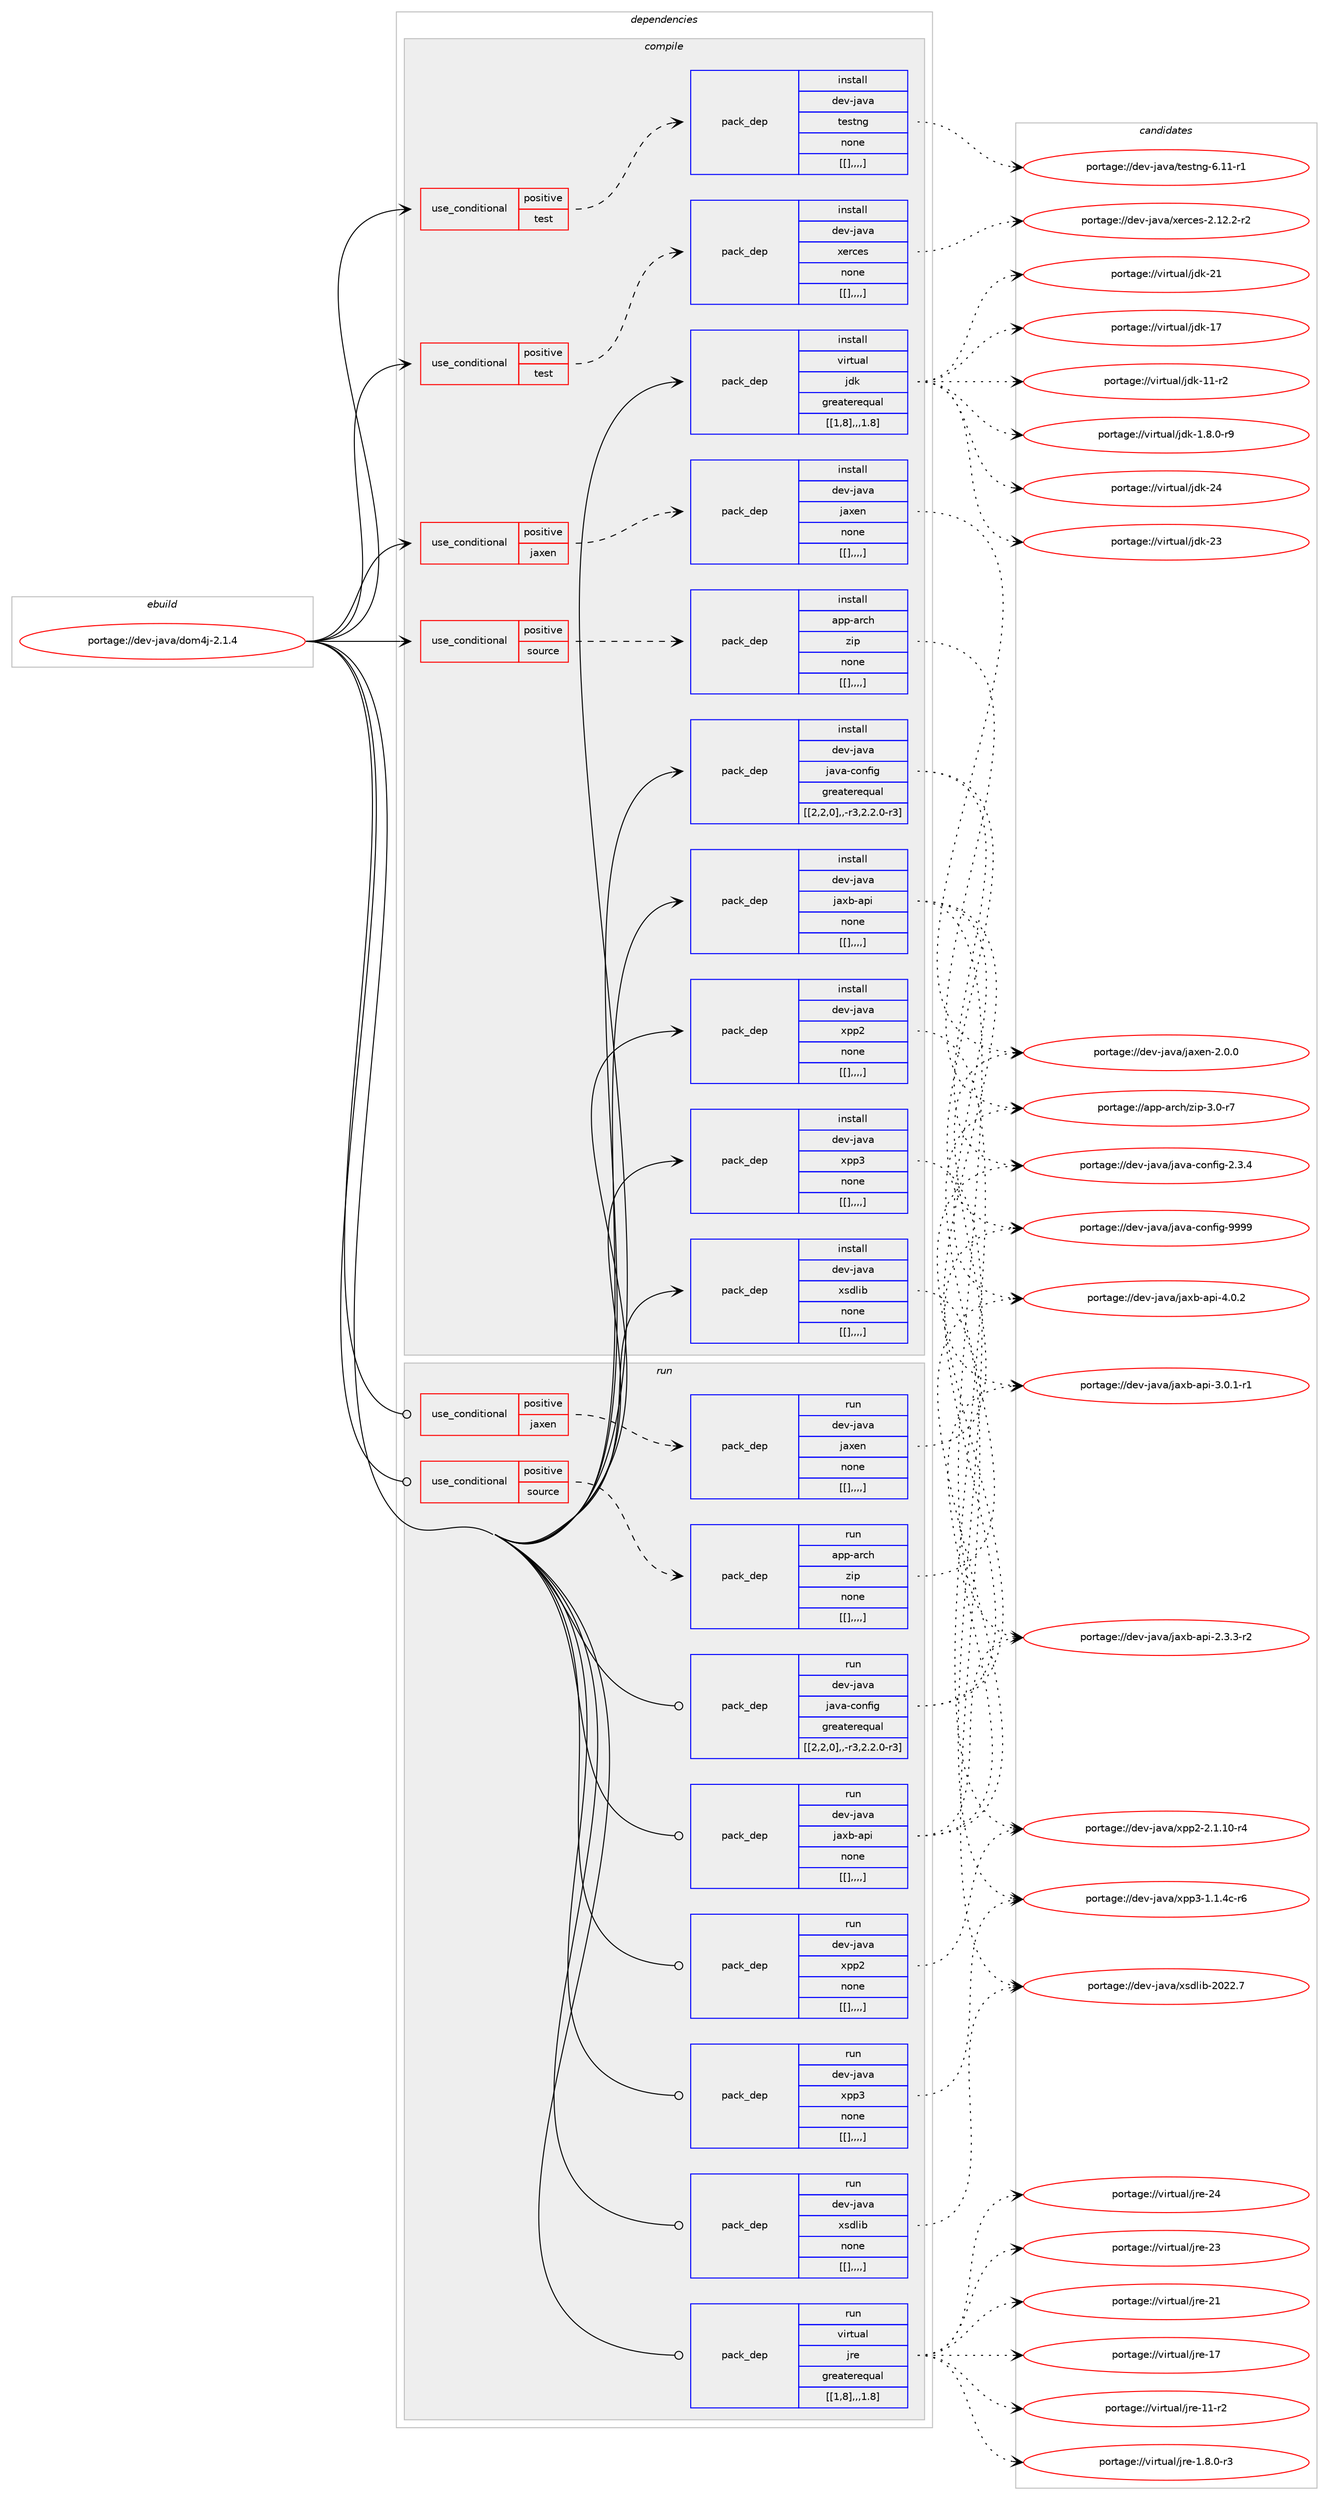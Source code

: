 digraph prolog {

# *************
# Graph options
# *************

newrank=true;
concentrate=true;
compound=true;
graph [rankdir=LR,fontname=Helvetica,fontsize=10,ranksep=1.5];#, ranksep=2.5, nodesep=0.2];
edge  [arrowhead=vee];
node  [fontname=Helvetica,fontsize=10];

# **********
# The ebuild
# **********

subgraph cluster_leftcol {
color=gray;
label=<<i>ebuild</i>>;
id [label="portage://dev-java/dom4j-2.1.4", color=red, width=4, href="../dev-java/dom4j-2.1.4.svg"];
}

# ****************
# The dependencies
# ****************

subgraph cluster_midcol {
color=gray;
label=<<i>dependencies</i>>;
subgraph cluster_compile {
fillcolor="#eeeeee";
style=filled;
label=<<i>compile</i>>;
subgraph cond23484 {
dependency97575 [label=<<TABLE BORDER="0" CELLBORDER="1" CELLSPACING="0" CELLPADDING="4"><TR><TD ROWSPAN="3" CELLPADDING="10">use_conditional</TD></TR><TR><TD>positive</TD></TR><TR><TD>jaxen</TD></TR></TABLE>>, shape=none, color=red];
subgraph pack72982 {
dependency97590 [label=<<TABLE BORDER="0" CELLBORDER="1" CELLSPACING="0" CELLPADDING="4" WIDTH="220"><TR><TD ROWSPAN="6" CELLPADDING="30">pack_dep</TD></TR><TR><TD WIDTH="110">install</TD></TR><TR><TD>dev-java</TD></TR><TR><TD>jaxen</TD></TR><TR><TD>none</TD></TR><TR><TD>[[],,,,]</TD></TR></TABLE>>, shape=none, color=blue];
}
dependency97575:e -> dependency97590:w [weight=20,style="dashed",arrowhead="vee"];
}
id:e -> dependency97575:w [weight=20,style="solid",arrowhead="vee"];
subgraph cond23488 {
dependency97606 [label=<<TABLE BORDER="0" CELLBORDER="1" CELLSPACING="0" CELLPADDING="4"><TR><TD ROWSPAN="3" CELLPADDING="10">use_conditional</TD></TR><TR><TD>positive</TD></TR><TR><TD>source</TD></TR></TABLE>>, shape=none, color=red];
subgraph pack73007 {
dependency97622 [label=<<TABLE BORDER="0" CELLBORDER="1" CELLSPACING="0" CELLPADDING="4" WIDTH="220"><TR><TD ROWSPAN="6" CELLPADDING="30">pack_dep</TD></TR><TR><TD WIDTH="110">install</TD></TR><TR><TD>app-arch</TD></TR><TR><TD>zip</TD></TR><TR><TD>none</TD></TR><TR><TD>[[],,,,]</TD></TR></TABLE>>, shape=none, color=blue];
}
dependency97606:e -> dependency97622:w [weight=20,style="dashed",arrowhead="vee"];
}
id:e -> dependency97606:w [weight=20,style="solid",arrowhead="vee"];
subgraph cond23499 {
dependency97658 [label=<<TABLE BORDER="0" CELLBORDER="1" CELLSPACING="0" CELLPADDING="4"><TR><TD ROWSPAN="3" CELLPADDING="10">use_conditional</TD></TR><TR><TD>positive</TD></TR><TR><TD>test</TD></TR></TABLE>>, shape=none, color=red];
subgraph pack73052 {
dependency97700 [label=<<TABLE BORDER="0" CELLBORDER="1" CELLSPACING="0" CELLPADDING="4" WIDTH="220"><TR><TD ROWSPAN="6" CELLPADDING="30">pack_dep</TD></TR><TR><TD WIDTH="110">install</TD></TR><TR><TD>dev-java</TD></TR><TR><TD>testng</TD></TR><TR><TD>none</TD></TR><TR><TD>[[],,,,]</TD></TR></TABLE>>, shape=none, color=blue];
}
dependency97658:e -> dependency97700:w [weight=20,style="dashed",arrowhead="vee"];
}
id:e -> dependency97658:w [weight=20,style="solid",arrowhead="vee"];
subgraph cond23514 {
dependency97736 [label=<<TABLE BORDER="0" CELLBORDER="1" CELLSPACING="0" CELLPADDING="4"><TR><TD ROWSPAN="3" CELLPADDING="10">use_conditional</TD></TR><TR><TD>positive</TD></TR><TR><TD>test</TD></TR></TABLE>>, shape=none, color=red];
subgraph pack73100 {
dependency97739 [label=<<TABLE BORDER="0" CELLBORDER="1" CELLSPACING="0" CELLPADDING="4" WIDTH="220"><TR><TD ROWSPAN="6" CELLPADDING="30">pack_dep</TD></TR><TR><TD WIDTH="110">install</TD></TR><TR><TD>dev-java</TD></TR><TR><TD>xerces</TD></TR><TR><TD>none</TD></TR><TR><TD>[[],,,,]</TD></TR></TABLE>>, shape=none, color=blue];
}
dependency97736:e -> dependency97739:w [weight=20,style="dashed",arrowhead="vee"];
}
id:e -> dependency97736:w [weight=20,style="solid",arrowhead="vee"];
subgraph pack73120 {
dependency97777 [label=<<TABLE BORDER="0" CELLBORDER="1" CELLSPACING="0" CELLPADDING="4" WIDTH="220"><TR><TD ROWSPAN="6" CELLPADDING="30">pack_dep</TD></TR><TR><TD WIDTH="110">install</TD></TR><TR><TD>dev-java</TD></TR><TR><TD>java-config</TD></TR><TR><TD>greaterequal</TD></TR><TR><TD>[[2,2,0],,-r3,2.2.0-r3]</TD></TR></TABLE>>, shape=none, color=blue];
}
id:e -> dependency97777:w [weight=20,style="solid",arrowhead="vee"];
subgraph pack73161 {
dependency97855 [label=<<TABLE BORDER="0" CELLBORDER="1" CELLSPACING="0" CELLPADDING="4" WIDTH="220"><TR><TD ROWSPAN="6" CELLPADDING="30">pack_dep</TD></TR><TR><TD WIDTH="110">install</TD></TR><TR><TD>dev-java</TD></TR><TR><TD>jaxb-api</TD></TR><TR><TD>none</TD></TR><TR><TD>[[],,,,]</TD></TR></TABLE>>, shape=none, color=blue];
}
id:e -> dependency97855:w [weight=20,style="solid",arrowhead="vee"];
subgraph pack73204 {
dependency97873 [label=<<TABLE BORDER="0" CELLBORDER="1" CELLSPACING="0" CELLPADDING="4" WIDTH="220"><TR><TD ROWSPAN="6" CELLPADDING="30">pack_dep</TD></TR><TR><TD WIDTH="110">install</TD></TR><TR><TD>dev-java</TD></TR><TR><TD>xpp2</TD></TR><TR><TD>none</TD></TR><TR><TD>[[],,,,]</TD></TR></TABLE>>, shape=none, color=blue];
}
id:e -> dependency97873:w [weight=20,style="solid",arrowhead="vee"];
subgraph pack73223 {
dependency97897 [label=<<TABLE BORDER="0" CELLBORDER="1" CELLSPACING="0" CELLPADDING="4" WIDTH="220"><TR><TD ROWSPAN="6" CELLPADDING="30">pack_dep</TD></TR><TR><TD WIDTH="110">install</TD></TR><TR><TD>dev-java</TD></TR><TR><TD>xpp3</TD></TR><TR><TD>none</TD></TR><TR><TD>[[],,,,]</TD></TR></TABLE>>, shape=none, color=blue];
}
id:e -> dependency97897:w [weight=20,style="solid",arrowhead="vee"];
subgraph pack73229 {
dependency97901 [label=<<TABLE BORDER="0" CELLBORDER="1" CELLSPACING="0" CELLPADDING="4" WIDTH="220"><TR><TD ROWSPAN="6" CELLPADDING="30">pack_dep</TD></TR><TR><TD WIDTH="110">install</TD></TR><TR><TD>dev-java</TD></TR><TR><TD>xsdlib</TD></TR><TR><TD>none</TD></TR><TR><TD>[[],,,,]</TD></TR></TABLE>>, shape=none, color=blue];
}
id:e -> dependency97901:w [weight=20,style="solid",arrowhead="vee"];
subgraph pack73234 {
dependency97904 [label=<<TABLE BORDER="0" CELLBORDER="1" CELLSPACING="0" CELLPADDING="4" WIDTH="220"><TR><TD ROWSPAN="6" CELLPADDING="30">pack_dep</TD></TR><TR><TD WIDTH="110">install</TD></TR><TR><TD>virtual</TD></TR><TR><TD>jdk</TD></TR><TR><TD>greaterequal</TD></TR><TR><TD>[[1,8],,,1.8]</TD></TR></TABLE>>, shape=none, color=blue];
}
id:e -> dependency97904:w [weight=20,style="solid",arrowhead="vee"];
}
subgraph cluster_compileandrun {
fillcolor="#eeeeee";
style=filled;
label=<<i>compile and run</i>>;
}
subgraph cluster_run {
fillcolor="#eeeeee";
style=filled;
label=<<i>run</i>>;
subgraph cond23559 {
dependency97950 [label=<<TABLE BORDER="0" CELLBORDER="1" CELLSPACING="0" CELLPADDING="4"><TR><TD ROWSPAN="3" CELLPADDING="10">use_conditional</TD></TR><TR><TD>positive</TD></TR><TR><TD>jaxen</TD></TR></TABLE>>, shape=none, color=red];
subgraph pack73270 {
dependency97954 [label=<<TABLE BORDER="0" CELLBORDER="1" CELLSPACING="0" CELLPADDING="4" WIDTH="220"><TR><TD ROWSPAN="6" CELLPADDING="30">pack_dep</TD></TR><TR><TD WIDTH="110">run</TD></TR><TR><TD>dev-java</TD></TR><TR><TD>jaxen</TD></TR><TR><TD>none</TD></TR><TR><TD>[[],,,,]</TD></TR></TABLE>>, shape=none, color=blue];
}
dependency97950:e -> dependency97954:w [weight=20,style="dashed",arrowhead="vee"];
}
id:e -> dependency97950:w [weight=20,style="solid",arrowhead="odot"];
subgraph cond23562 {
dependency97961 [label=<<TABLE BORDER="0" CELLBORDER="1" CELLSPACING="0" CELLPADDING="4"><TR><TD ROWSPAN="3" CELLPADDING="10">use_conditional</TD></TR><TR><TD>positive</TD></TR><TR><TD>source</TD></TR></TABLE>>, shape=none, color=red];
subgraph pack73351 {
dependency98044 [label=<<TABLE BORDER="0" CELLBORDER="1" CELLSPACING="0" CELLPADDING="4" WIDTH="220"><TR><TD ROWSPAN="6" CELLPADDING="30">pack_dep</TD></TR><TR><TD WIDTH="110">run</TD></TR><TR><TD>app-arch</TD></TR><TR><TD>zip</TD></TR><TR><TD>none</TD></TR><TR><TD>[[],,,,]</TD></TR></TABLE>>, shape=none, color=blue];
}
dependency97961:e -> dependency98044:w [weight=20,style="dashed",arrowhead="vee"];
}
id:e -> dependency97961:w [weight=20,style="solid",arrowhead="odot"];
subgraph pack73401 {
dependency98108 [label=<<TABLE BORDER="0" CELLBORDER="1" CELLSPACING="0" CELLPADDING="4" WIDTH="220"><TR><TD ROWSPAN="6" CELLPADDING="30">pack_dep</TD></TR><TR><TD WIDTH="110">run</TD></TR><TR><TD>dev-java</TD></TR><TR><TD>java-config</TD></TR><TR><TD>greaterequal</TD></TR><TR><TD>[[2,2,0],,-r3,2.2.0-r3]</TD></TR></TABLE>>, shape=none, color=blue];
}
id:e -> dependency98108:w [weight=20,style="solid",arrowhead="odot"];
subgraph pack73427 {
dependency98144 [label=<<TABLE BORDER="0" CELLBORDER="1" CELLSPACING="0" CELLPADDING="4" WIDTH="220"><TR><TD ROWSPAN="6" CELLPADDING="30">pack_dep</TD></TR><TR><TD WIDTH="110">run</TD></TR><TR><TD>dev-java</TD></TR><TR><TD>jaxb-api</TD></TR><TR><TD>none</TD></TR><TR><TD>[[],,,,]</TD></TR></TABLE>>, shape=none, color=blue];
}
id:e -> dependency98144:w [weight=20,style="solid",arrowhead="odot"];
subgraph pack73471 {
dependency98199 [label=<<TABLE BORDER="0" CELLBORDER="1" CELLSPACING="0" CELLPADDING="4" WIDTH="220"><TR><TD ROWSPAN="6" CELLPADDING="30">pack_dep</TD></TR><TR><TD WIDTH="110">run</TD></TR><TR><TD>dev-java</TD></TR><TR><TD>xpp2</TD></TR><TR><TD>none</TD></TR><TR><TD>[[],,,,]</TD></TR></TABLE>>, shape=none, color=blue];
}
id:e -> dependency98199:w [weight=20,style="solid",arrowhead="odot"];
subgraph pack73503 {
dependency98232 [label=<<TABLE BORDER="0" CELLBORDER="1" CELLSPACING="0" CELLPADDING="4" WIDTH="220"><TR><TD ROWSPAN="6" CELLPADDING="30">pack_dep</TD></TR><TR><TD WIDTH="110">run</TD></TR><TR><TD>dev-java</TD></TR><TR><TD>xpp3</TD></TR><TR><TD>none</TD></TR><TR><TD>[[],,,,]</TD></TR></TABLE>>, shape=none, color=blue];
}
id:e -> dependency98232:w [weight=20,style="solid",arrowhead="odot"];
subgraph pack73521 {
dependency98267 [label=<<TABLE BORDER="0" CELLBORDER="1" CELLSPACING="0" CELLPADDING="4" WIDTH="220"><TR><TD ROWSPAN="6" CELLPADDING="30">pack_dep</TD></TR><TR><TD WIDTH="110">run</TD></TR><TR><TD>dev-java</TD></TR><TR><TD>xsdlib</TD></TR><TR><TD>none</TD></TR><TR><TD>[[],,,,]</TD></TR></TABLE>>, shape=none, color=blue];
}
id:e -> dependency98267:w [weight=20,style="solid",arrowhead="odot"];
subgraph pack73551 {
dependency98288 [label=<<TABLE BORDER="0" CELLBORDER="1" CELLSPACING="0" CELLPADDING="4" WIDTH="220"><TR><TD ROWSPAN="6" CELLPADDING="30">pack_dep</TD></TR><TR><TD WIDTH="110">run</TD></TR><TR><TD>virtual</TD></TR><TR><TD>jre</TD></TR><TR><TD>greaterequal</TD></TR><TR><TD>[[1,8],,,1.8]</TD></TR></TABLE>>, shape=none, color=blue];
}
id:e -> dependency98288:w [weight=20,style="solid",arrowhead="odot"];
}
}

# **************
# The candidates
# **************

subgraph cluster_choices {
rank=same;
color=gray;
label=<<i>candidates</i>>;

subgraph choice72790 {
color=black;
nodesep=1;
choice1001011184510697118974710697120101110455046484648 [label="portage://dev-java/jaxen-2.0.0", color=red, width=4,href="../dev-java/jaxen-2.0.0.svg"];
dependency97590:e -> choice1001011184510697118974710697120101110455046484648:w [style=dotted,weight="100"];
}
subgraph choice72844 {
color=black;
nodesep=1;
choice9711211245971149910447122105112455146484511455 [label="portage://app-arch/zip-3.0-r7", color=red, width=4,href="../app-arch/zip-3.0-r7.svg"];
dependency97622:e -> choice9711211245971149910447122105112455146484511455:w [style=dotted,weight="100"];
}
subgraph choice72891 {
color=black;
nodesep=1;
choice1001011184510697118974711610111511611010345544649494511449 [label="portage://dev-java/testng-6.11-r1", color=red, width=4,href="../dev-java/testng-6.11-r1.svg"];
dependency97700:e -> choice1001011184510697118974711610111511611010345544649494511449:w [style=dotted,weight="100"];
}
subgraph choice72892 {
color=black;
nodesep=1;
choice1001011184510697118974712010111499101115455046495046504511450 [label="portage://dev-java/xerces-2.12.2-r2", color=red, width=4,href="../dev-java/xerces-2.12.2-r2.svg"];
dependency97739:e -> choice1001011184510697118974712010111499101115455046495046504511450:w [style=dotted,weight="100"];
}
subgraph choice72894 {
color=black;
nodesep=1;
choice10010111845106971189747106971189745991111101021051034557575757 [label="portage://dev-java/java-config-9999", color=red, width=4,href="../dev-java/java-config-9999.svg"];
choice1001011184510697118974710697118974599111110102105103455046514652 [label="portage://dev-java/java-config-2.3.4", color=red, width=4,href="../dev-java/java-config-2.3.4.svg"];
dependency97777:e -> choice10010111845106971189747106971189745991111101021051034557575757:w [style=dotted,weight="100"];
dependency97777:e -> choice1001011184510697118974710697118974599111110102105103455046514652:w [style=dotted,weight="100"];
}
subgraph choice72898 {
color=black;
nodesep=1;
choice1001011184510697118974710697120984597112105455246484650 [label="portage://dev-java/jaxb-api-4.0.2", color=red, width=4,href="../dev-java/jaxb-api-4.0.2.svg"];
choice10010111845106971189747106971209845971121054551464846494511449 [label="portage://dev-java/jaxb-api-3.0.1-r1", color=red, width=4,href="../dev-java/jaxb-api-3.0.1-r1.svg"];
choice10010111845106971189747106971209845971121054550465146514511450 [label="portage://dev-java/jaxb-api-2.3.3-r2", color=red, width=4,href="../dev-java/jaxb-api-2.3.3-r2.svg"];
dependency97855:e -> choice1001011184510697118974710697120984597112105455246484650:w [style=dotted,weight="100"];
dependency97855:e -> choice10010111845106971189747106971209845971121054551464846494511449:w [style=dotted,weight="100"];
dependency97855:e -> choice10010111845106971189747106971209845971121054550465146514511450:w [style=dotted,weight="100"];
}
subgraph choice72901 {
color=black;
nodesep=1;
choice1001011184510697118974712011211250455046494649484511452 [label="portage://dev-java/xpp2-2.1.10-r4", color=red, width=4,href="../dev-java/xpp2-2.1.10-r4.svg"];
dependency97873:e -> choice1001011184510697118974712011211250455046494649484511452:w [style=dotted,weight="100"];
}
subgraph choice72903 {
color=black;
nodesep=1;
choice1001011184510697118974712011211251454946494652994511454 [label="portage://dev-java/xpp3-1.1.4c-r6", color=red, width=4,href="../dev-java/xpp3-1.1.4c-r6.svg"];
dependency97897:e -> choice1001011184510697118974712011211251454946494652994511454:w [style=dotted,weight="100"];
}
subgraph choice72905 {
color=black;
nodesep=1;
choice100101118451069711897471201151001081059845504850504655 [label="portage://dev-java/xsdlib-2022.7", color=red, width=4,href="../dev-java/xsdlib-2022.7.svg"];
dependency97901:e -> choice100101118451069711897471201151001081059845504850504655:w [style=dotted,weight="100"];
}
subgraph choice72937 {
color=black;
nodesep=1;
choice1181051141161179710847106100107455052 [label="portage://virtual/jdk-24", color=red, width=4,href="../virtual/jdk-24.svg"];
choice1181051141161179710847106100107455051 [label="portage://virtual/jdk-23", color=red, width=4,href="../virtual/jdk-23.svg"];
choice1181051141161179710847106100107455049 [label="portage://virtual/jdk-21", color=red, width=4,href="../virtual/jdk-21.svg"];
choice1181051141161179710847106100107454955 [label="portage://virtual/jdk-17", color=red, width=4,href="../virtual/jdk-17.svg"];
choice11810511411611797108471061001074549494511450 [label="portage://virtual/jdk-11-r2", color=red, width=4,href="../virtual/jdk-11-r2.svg"];
choice11810511411611797108471061001074549465646484511457 [label="portage://virtual/jdk-1.8.0-r9", color=red, width=4,href="../virtual/jdk-1.8.0-r9.svg"];
dependency97904:e -> choice1181051141161179710847106100107455052:w [style=dotted,weight="100"];
dependency97904:e -> choice1181051141161179710847106100107455051:w [style=dotted,weight="100"];
dependency97904:e -> choice1181051141161179710847106100107455049:w [style=dotted,weight="100"];
dependency97904:e -> choice1181051141161179710847106100107454955:w [style=dotted,weight="100"];
dependency97904:e -> choice11810511411611797108471061001074549494511450:w [style=dotted,weight="100"];
dependency97904:e -> choice11810511411611797108471061001074549465646484511457:w [style=dotted,weight="100"];
}
subgraph choice72945 {
color=black;
nodesep=1;
choice1001011184510697118974710697120101110455046484648 [label="portage://dev-java/jaxen-2.0.0", color=red, width=4,href="../dev-java/jaxen-2.0.0.svg"];
dependency97954:e -> choice1001011184510697118974710697120101110455046484648:w [style=dotted,weight="100"];
}
subgraph choice72947 {
color=black;
nodesep=1;
choice9711211245971149910447122105112455146484511455 [label="portage://app-arch/zip-3.0-r7", color=red, width=4,href="../app-arch/zip-3.0-r7.svg"];
dependency98044:e -> choice9711211245971149910447122105112455146484511455:w [style=dotted,weight="100"];
}
subgraph choice73011 {
color=black;
nodesep=1;
choice10010111845106971189747106971189745991111101021051034557575757 [label="portage://dev-java/java-config-9999", color=red, width=4,href="../dev-java/java-config-9999.svg"];
choice1001011184510697118974710697118974599111110102105103455046514652 [label="portage://dev-java/java-config-2.3.4", color=red, width=4,href="../dev-java/java-config-2.3.4.svg"];
dependency98108:e -> choice10010111845106971189747106971189745991111101021051034557575757:w [style=dotted,weight="100"];
dependency98108:e -> choice1001011184510697118974710697118974599111110102105103455046514652:w [style=dotted,weight="100"];
}
subgraph choice73028 {
color=black;
nodesep=1;
choice1001011184510697118974710697120984597112105455246484650 [label="portage://dev-java/jaxb-api-4.0.2", color=red, width=4,href="../dev-java/jaxb-api-4.0.2.svg"];
choice10010111845106971189747106971209845971121054551464846494511449 [label="portage://dev-java/jaxb-api-3.0.1-r1", color=red, width=4,href="../dev-java/jaxb-api-3.0.1-r1.svg"];
choice10010111845106971189747106971209845971121054550465146514511450 [label="portage://dev-java/jaxb-api-2.3.3-r2", color=red, width=4,href="../dev-java/jaxb-api-2.3.3-r2.svg"];
dependency98144:e -> choice1001011184510697118974710697120984597112105455246484650:w [style=dotted,weight="100"];
dependency98144:e -> choice10010111845106971189747106971209845971121054551464846494511449:w [style=dotted,weight="100"];
dependency98144:e -> choice10010111845106971189747106971209845971121054550465146514511450:w [style=dotted,weight="100"];
}
subgraph choice73090 {
color=black;
nodesep=1;
choice1001011184510697118974712011211250455046494649484511452 [label="portage://dev-java/xpp2-2.1.10-r4", color=red, width=4,href="../dev-java/xpp2-2.1.10-r4.svg"];
dependency98199:e -> choice1001011184510697118974712011211250455046494649484511452:w [style=dotted,weight="100"];
}
subgraph choice73096 {
color=black;
nodesep=1;
choice1001011184510697118974712011211251454946494652994511454 [label="portage://dev-java/xpp3-1.1.4c-r6", color=red, width=4,href="../dev-java/xpp3-1.1.4c-r6.svg"];
dependency98232:e -> choice1001011184510697118974712011211251454946494652994511454:w [style=dotted,weight="100"];
}
subgraph choice73099 {
color=black;
nodesep=1;
choice100101118451069711897471201151001081059845504850504655 [label="portage://dev-java/xsdlib-2022.7", color=red, width=4,href="../dev-java/xsdlib-2022.7.svg"];
dependency98267:e -> choice100101118451069711897471201151001081059845504850504655:w [style=dotted,weight="100"];
}
subgraph choice73103 {
color=black;
nodesep=1;
choice1181051141161179710847106114101455052 [label="portage://virtual/jre-24", color=red, width=4,href="../virtual/jre-24.svg"];
choice1181051141161179710847106114101455051 [label="portage://virtual/jre-23", color=red, width=4,href="../virtual/jre-23.svg"];
choice1181051141161179710847106114101455049 [label="portage://virtual/jre-21", color=red, width=4,href="../virtual/jre-21.svg"];
choice1181051141161179710847106114101454955 [label="portage://virtual/jre-17", color=red, width=4,href="../virtual/jre-17.svg"];
choice11810511411611797108471061141014549494511450 [label="portage://virtual/jre-11-r2", color=red, width=4,href="../virtual/jre-11-r2.svg"];
choice11810511411611797108471061141014549465646484511451 [label="portage://virtual/jre-1.8.0-r3", color=red, width=4,href="../virtual/jre-1.8.0-r3.svg"];
dependency98288:e -> choice1181051141161179710847106114101455052:w [style=dotted,weight="100"];
dependency98288:e -> choice1181051141161179710847106114101455051:w [style=dotted,weight="100"];
dependency98288:e -> choice1181051141161179710847106114101455049:w [style=dotted,weight="100"];
dependency98288:e -> choice1181051141161179710847106114101454955:w [style=dotted,weight="100"];
dependency98288:e -> choice11810511411611797108471061141014549494511450:w [style=dotted,weight="100"];
dependency98288:e -> choice11810511411611797108471061141014549465646484511451:w [style=dotted,weight="100"];
}
}

}
